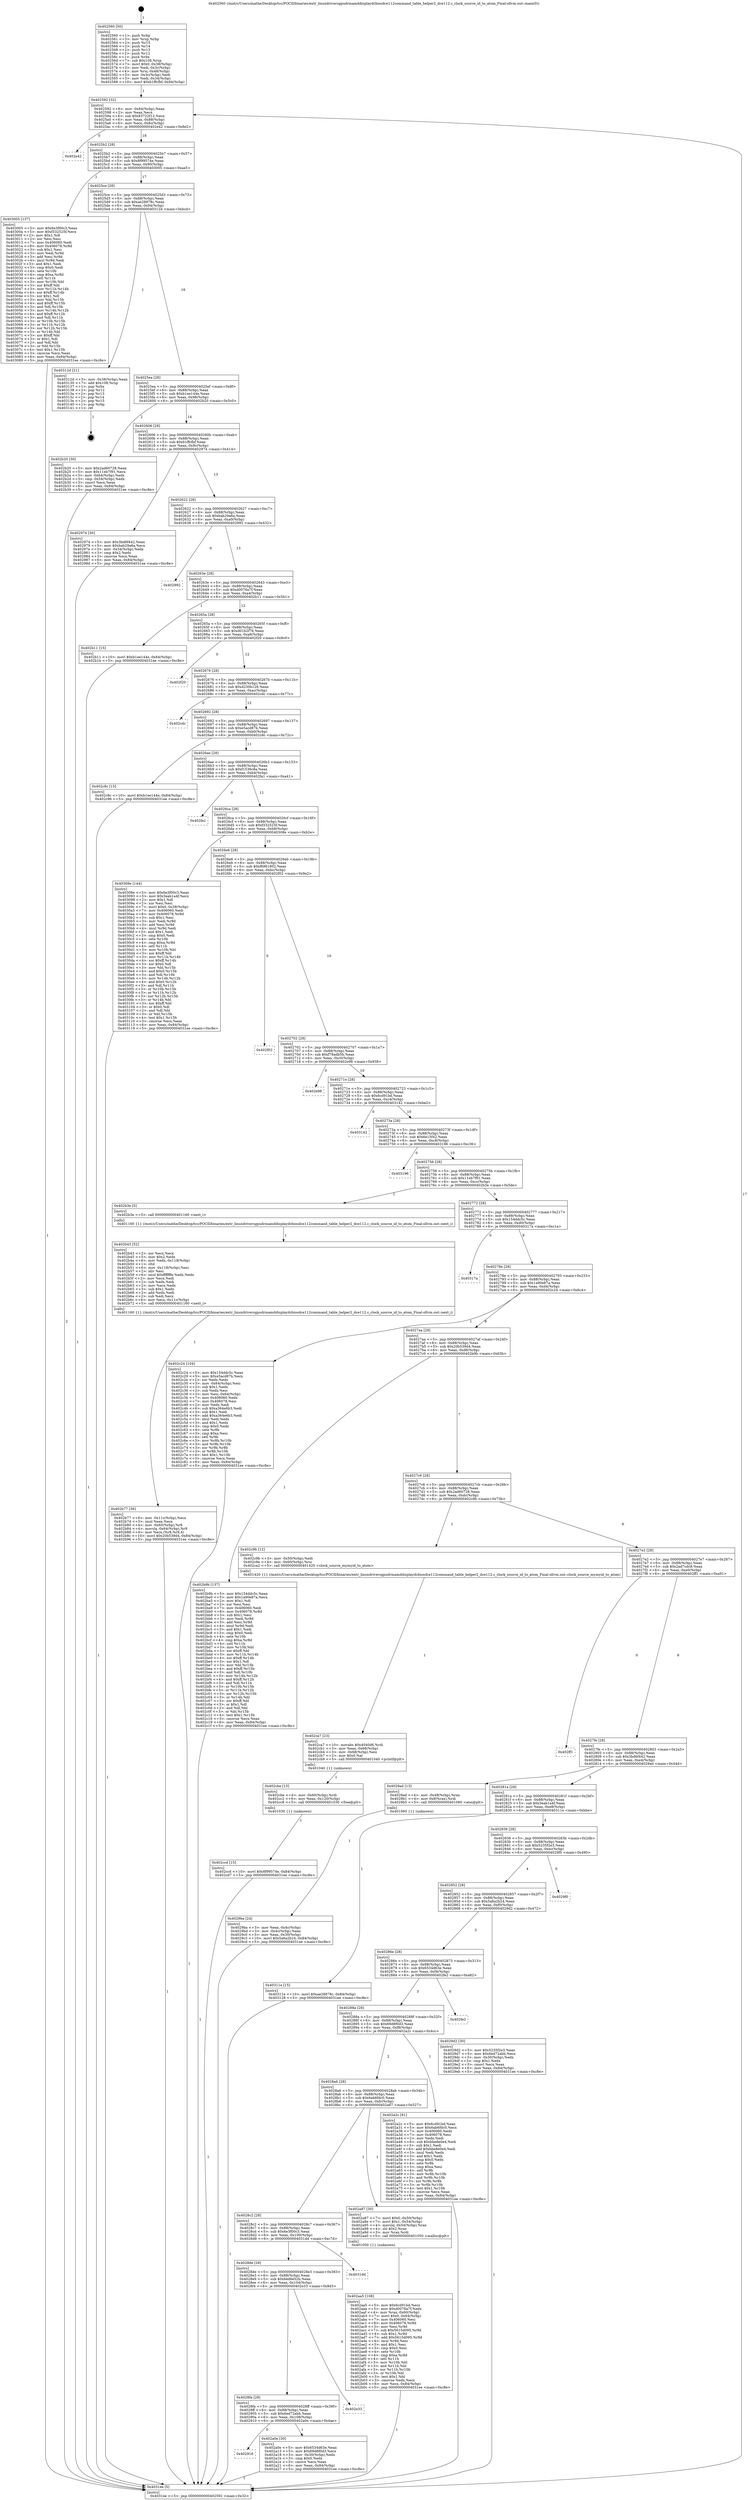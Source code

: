 digraph "0x402560" {
  label = "0x402560 (/mnt/c/Users/mathe/Desktop/tcc/POCII/binaries/extr_linuxdriversgpudrmamddisplaydcbiosdce112command_table_helper2_dce112.c_clock_source_id_to_atom_Final-ollvm.out::main(0))"
  labelloc = "t"
  node[shape=record]

  Entry [label="",width=0.3,height=0.3,shape=circle,fillcolor=black,style=filled]
  "0x402592" [label="{
     0x402592 [32]\l
     | [instrs]\l
     &nbsp;&nbsp;0x402592 \<+6\>: mov -0x84(%rbp),%eax\l
     &nbsp;&nbsp;0x402598 \<+2\>: mov %eax,%ecx\l
     &nbsp;&nbsp;0x40259a \<+6\>: sub $0x83722f12,%ecx\l
     &nbsp;&nbsp;0x4025a0 \<+6\>: mov %eax,-0x88(%rbp)\l
     &nbsp;&nbsp;0x4025a6 \<+6\>: mov %ecx,-0x8c(%rbp)\l
     &nbsp;&nbsp;0x4025ac \<+6\>: je 0000000000402e42 \<main+0x8e2\>\l
  }"]
  "0x402e42" [label="{
     0x402e42\l
  }", style=dashed]
  "0x4025b2" [label="{
     0x4025b2 [28]\l
     | [instrs]\l
     &nbsp;&nbsp;0x4025b2 \<+5\>: jmp 00000000004025b7 \<main+0x57\>\l
     &nbsp;&nbsp;0x4025b7 \<+6\>: mov -0x88(%rbp),%eax\l
     &nbsp;&nbsp;0x4025bd \<+5\>: sub $0x8f99574e,%eax\l
     &nbsp;&nbsp;0x4025c2 \<+6\>: mov %eax,-0x90(%rbp)\l
     &nbsp;&nbsp;0x4025c8 \<+6\>: je 0000000000403005 \<main+0xaa5\>\l
  }"]
  Exit [label="",width=0.3,height=0.3,shape=circle,fillcolor=black,style=filled,peripheries=2]
  "0x403005" [label="{
     0x403005 [137]\l
     | [instrs]\l
     &nbsp;&nbsp;0x403005 \<+5\>: mov $0x6e3f00c3,%eax\l
     &nbsp;&nbsp;0x40300a \<+5\>: mov $0xf332525f,%ecx\l
     &nbsp;&nbsp;0x40300f \<+2\>: mov $0x1,%dl\l
     &nbsp;&nbsp;0x403011 \<+2\>: xor %esi,%esi\l
     &nbsp;&nbsp;0x403013 \<+7\>: mov 0x406060,%edi\l
     &nbsp;&nbsp;0x40301a \<+8\>: mov 0x406078,%r8d\l
     &nbsp;&nbsp;0x403022 \<+3\>: sub $0x1,%esi\l
     &nbsp;&nbsp;0x403025 \<+3\>: mov %edi,%r9d\l
     &nbsp;&nbsp;0x403028 \<+3\>: add %esi,%r9d\l
     &nbsp;&nbsp;0x40302b \<+4\>: imul %r9d,%edi\l
     &nbsp;&nbsp;0x40302f \<+3\>: and $0x1,%edi\l
     &nbsp;&nbsp;0x403032 \<+3\>: cmp $0x0,%edi\l
     &nbsp;&nbsp;0x403035 \<+4\>: sete %r10b\l
     &nbsp;&nbsp;0x403039 \<+4\>: cmp $0xa,%r8d\l
     &nbsp;&nbsp;0x40303d \<+4\>: setl %r11b\l
     &nbsp;&nbsp;0x403041 \<+3\>: mov %r10b,%bl\l
     &nbsp;&nbsp;0x403044 \<+3\>: xor $0xff,%bl\l
     &nbsp;&nbsp;0x403047 \<+3\>: mov %r11b,%r14b\l
     &nbsp;&nbsp;0x40304a \<+4\>: xor $0xff,%r14b\l
     &nbsp;&nbsp;0x40304e \<+3\>: xor $0x1,%dl\l
     &nbsp;&nbsp;0x403051 \<+3\>: mov %bl,%r15b\l
     &nbsp;&nbsp;0x403054 \<+4\>: and $0xff,%r15b\l
     &nbsp;&nbsp;0x403058 \<+3\>: and %dl,%r10b\l
     &nbsp;&nbsp;0x40305b \<+3\>: mov %r14b,%r12b\l
     &nbsp;&nbsp;0x40305e \<+4\>: and $0xff,%r12b\l
     &nbsp;&nbsp;0x403062 \<+3\>: and %dl,%r11b\l
     &nbsp;&nbsp;0x403065 \<+3\>: or %r10b,%r15b\l
     &nbsp;&nbsp;0x403068 \<+3\>: or %r11b,%r12b\l
     &nbsp;&nbsp;0x40306b \<+3\>: xor %r12b,%r15b\l
     &nbsp;&nbsp;0x40306e \<+3\>: or %r14b,%bl\l
     &nbsp;&nbsp;0x403071 \<+3\>: xor $0xff,%bl\l
     &nbsp;&nbsp;0x403074 \<+3\>: or $0x1,%dl\l
     &nbsp;&nbsp;0x403077 \<+2\>: and %dl,%bl\l
     &nbsp;&nbsp;0x403079 \<+3\>: or %bl,%r15b\l
     &nbsp;&nbsp;0x40307c \<+4\>: test $0x1,%r15b\l
     &nbsp;&nbsp;0x403080 \<+3\>: cmovne %ecx,%eax\l
     &nbsp;&nbsp;0x403083 \<+6\>: mov %eax,-0x84(%rbp)\l
     &nbsp;&nbsp;0x403089 \<+5\>: jmp 00000000004031ee \<main+0xc8e\>\l
  }"]
  "0x4025ce" [label="{
     0x4025ce [28]\l
     | [instrs]\l
     &nbsp;&nbsp;0x4025ce \<+5\>: jmp 00000000004025d3 \<main+0x73\>\l
     &nbsp;&nbsp;0x4025d3 \<+6\>: mov -0x88(%rbp),%eax\l
     &nbsp;&nbsp;0x4025d9 \<+5\>: sub $0xae28878c,%eax\l
     &nbsp;&nbsp;0x4025de \<+6\>: mov %eax,-0x94(%rbp)\l
     &nbsp;&nbsp;0x4025e4 \<+6\>: je 000000000040312d \<main+0xbcd\>\l
  }"]
  "0x402ccd" [label="{
     0x402ccd [15]\l
     | [instrs]\l
     &nbsp;&nbsp;0x402ccd \<+10\>: movl $0x8f99574e,-0x84(%rbp)\l
     &nbsp;&nbsp;0x402cd7 \<+5\>: jmp 00000000004031ee \<main+0xc8e\>\l
  }"]
  "0x40312d" [label="{
     0x40312d [21]\l
     | [instrs]\l
     &nbsp;&nbsp;0x40312d \<+3\>: mov -0x38(%rbp),%eax\l
     &nbsp;&nbsp;0x403130 \<+7\>: add $0x108,%rsp\l
     &nbsp;&nbsp;0x403137 \<+1\>: pop %rbx\l
     &nbsp;&nbsp;0x403138 \<+2\>: pop %r12\l
     &nbsp;&nbsp;0x40313a \<+2\>: pop %r13\l
     &nbsp;&nbsp;0x40313c \<+2\>: pop %r14\l
     &nbsp;&nbsp;0x40313e \<+2\>: pop %r15\l
     &nbsp;&nbsp;0x403140 \<+1\>: pop %rbp\l
     &nbsp;&nbsp;0x403141 \<+1\>: ret\l
  }"]
  "0x4025ea" [label="{
     0x4025ea [28]\l
     | [instrs]\l
     &nbsp;&nbsp;0x4025ea \<+5\>: jmp 00000000004025ef \<main+0x8f\>\l
     &nbsp;&nbsp;0x4025ef \<+6\>: mov -0x88(%rbp),%eax\l
     &nbsp;&nbsp;0x4025f5 \<+5\>: sub $0xb1ee144e,%eax\l
     &nbsp;&nbsp;0x4025fa \<+6\>: mov %eax,-0x98(%rbp)\l
     &nbsp;&nbsp;0x402600 \<+6\>: je 0000000000402b20 \<main+0x5c0\>\l
  }"]
  "0x402cbe" [label="{
     0x402cbe [15]\l
     | [instrs]\l
     &nbsp;&nbsp;0x402cbe \<+4\>: mov -0x60(%rbp),%rdi\l
     &nbsp;&nbsp;0x402cc2 \<+6\>: mov %eax,-0x120(%rbp)\l
     &nbsp;&nbsp;0x402cc8 \<+5\>: call 0000000000401030 \<free@plt\>\l
     | [calls]\l
     &nbsp;&nbsp;0x401030 \{1\} (unknown)\l
  }"]
  "0x402b20" [label="{
     0x402b20 [30]\l
     | [instrs]\l
     &nbsp;&nbsp;0x402b20 \<+5\>: mov $0x2ad60728,%eax\l
     &nbsp;&nbsp;0x402b25 \<+5\>: mov $0x11eb7f91,%ecx\l
     &nbsp;&nbsp;0x402b2a \<+3\>: mov -0x64(%rbp),%edx\l
     &nbsp;&nbsp;0x402b2d \<+3\>: cmp -0x54(%rbp),%edx\l
     &nbsp;&nbsp;0x402b30 \<+3\>: cmovl %ecx,%eax\l
     &nbsp;&nbsp;0x402b33 \<+6\>: mov %eax,-0x84(%rbp)\l
     &nbsp;&nbsp;0x402b39 \<+5\>: jmp 00000000004031ee \<main+0xc8e\>\l
  }"]
  "0x402606" [label="{
     0x402606 [28]\l
     | [instrs]\l
     &nbsp;&nbsp;0x402606 \<+5\>: jmp 000000000040260b \<main+0xab\>\l
     &nbsp;&nbsp;0x40260b \<+6\>: mov -0x88(%rbp),%eax\l
     &nbsp;&nbsp;0x402611 \<+5\>: sub $0xb1ffcfbf,%eax\l
     &nbsp;&nbsp;0x402616 \<+6\>: mov %eax,-0x9c(%rbp)\l
     &nbsp;&nbsp;0x40261c \<+6\>: je 0000000000402974 \<main+0x414\>\l
  }"]
  "0x402ca7" [label="{
     0x402ca7 [23]\l
     | [instrs]\l
     &nbsp;&nbsp;0x402ca7 \<+10\>: movabs $0x4040d6,%rdi\l
     &nbsp;&nbsp;0x402cb1 \<+3\>: mov %eax,-0x68(%rbp)\l
     &nbsp;&nbsp;0x402cb4 \<+3\>: mov -0x68(%rbp),%esi\l
     &nbsp;&nbsp;0x402cb7 \<+2\>: mov $0x0,%al\l
     &nbsp;&nbsp;0x402cb9 \<+5\>: call 0000000000401040 \<printf@plt\>\l
     | [calls]\l
     &nbsp;&nbsp;0x401040 \{1\} (unknown)\l
  }"]
  "0x402974" [label="{
     0x402974 [30]\l
     | [instrs]\l
     &nbsp;&nbsp;0x402974 \<+5\>: mov $0x3bd6f442,%eax\l
     &nbsp;&nbsp;0x402979 \<+5\>: mov $0xbab29a6a,%ecx\l
     &nbsp;&nbsp;0x40297e \<+3\>: mov -0x34(%rbp),%edx\l
     &nbsp;&nbsp;0x402981 \<+3\>: cmp $0x2,%edx\l
     &nbsp;&nbsp;0x402984 \<+3\>: cmovne %ecx,%eax\l
     &nbsp;&nbsp;0x402987 \<+6\>: mov %eax,-0x84(%rbp)\l
     &nbsp;&nbsp;0x40298d \<+5\>: jmp 00000000004031ee \<main+0xc8e\>\l
  }"]
  "0x402622" [label="{
     0x402622 [28]\l
     | [instrs]\l
     &nbsp;&nbsp;0x402622 \<+5\>: jmp 0000000000402627 \<main+0xc7\>\l
     &nbsp;&nbsp;0x402627 \<+6\>: mov -0x88(%rbp),%eax\l
     &nbsp;&nbsp;0x40262d \<+5\>: sub $0xbab29a6a,%eax\l
     &nbsp;&nbsp;0x402632 \<+6\>: mov %eax,-0xa0(%rbp)\l
     &nbsp;&nbsp;0x402638 \<+6\>: je 0000000000402992 \<main+0x432\>\l
  }"]
  "0x4031ee" [label="{
     0x4031ee [5]\l
     | [instrs]\l
     &nbsp;&nbsp;0x4031ee \<+5\>: jmp 0000000000402592 \<main+0x32\>\l
  }"]
  "0x402560" [label="{
     0x402560 [50]\l
     | [instrs]\l
     &nbsp;&nbsp;0x402560 \<+1\>: push %rbp\l
     &nbsp;&nbsp;0x402561 \<+3\>: mov %rsp,%rbp\l
     &nbsp;&nbsp;0x402564 \<+2\>: push %r15\l
     &nbsp;&nbsp;0x402566 \<+2\>: push %r14\l
     &nbsp;&nbsp;0x402568 \<+2\>: push %r13\l
     &nbsp;&nbsp;0x40256a \<+2\>: push %r12\l
     &nbsp;&nbsp;0x40256c \<+1\>: push %rbx\l
     &nbsp;&nbsp;0x40256d \<+7\>: sub $0x108,%rsp\l
     &nbsp;&nbsp;0x402574 \<+7\>: movl $0x0,-0x38(%rbp)\l
     &nbsp;&nbsp;0x40257b \<+3\>: mov %edi,-0x3c(%rbp)\l
     &nbsp;&nbsp;0x40257e \<+4\>: mov %rsi,-0x48(%rbp)\l
     &nbsp;&nbsp;0x402582 \<+3\>: mov -0x3c(%rbp),%edi\l
     &nbsp;&nbsp;0x402585 \<+3\>: mov %edi,-0x34(%rbp)\l
     &nbsp;&nbsp;0x402588 \<+10\>: movl $0xb1ffcfbf,-0x84(%rbp)\l
  }"]
  "0x402b77" [label="{
     0x402b77 [36]\l
     | [instrs]\l
     &nbsp;&nbsp;0x402b77 \<+6\>: mov -0x11c(%rbp),%ecx\l
     &nbsp;&nbsp;0x402b7d \<+3\>: imul %eax,%ecx\l
     &nbsp;&nbsp;0x402b80 \<+4\>: mov -0x60(%rbp),%r8\l
     &nbsp;&nbsp;0x402b84 \<+4\>: movslq -0x64(%rbp),%r9\l
     &nbsp;&nbsp;0x402b88 \<+4\>: mov %ecx,(%r8,%r9,4)\l
     &nbsp;&nbsp;0x402b8c \<+10\>: movl $0x20b539d4,-0x84(%rbp)\l
     &nbsp;&nbsp;0x402b96 \<+5\>: jmp 00000000004031ee \<main+0xc8e\>\l
  }"]
  "0x402992" [label="{
     0x402992\l
  }", style=dashed]
  "0x40263e" [label="{
     0x40263e [28]\l
     | [instrs]\l
     &nbsp;&nbsp;0x40263e \<+5\>: jmp 0000000000402643 \<main+0xe3\>\l
     &nbsp;&nbsp;0x402643 \<+6\>: mov -0x88(%rbp),%eax\l
     &nbsp;&nbsp;0x402649 \<+5\>: sub $0xd0076a7f,%eax\l
     &nbsp;&nbsp;0x40264e \<+6\>: mov %eax,-0xa4(%rbp)\l
     &nbsp;&nbsp;0x402654 \<+6\>: je 0000000000402b11 \<main+0x5b1\>\l
  }"]
  "0x402b43" [label="{
     0x402b43 [52]\l
     | [instrs]\l
     &nbsp;&nbsp;0x402b43 \<+2\>: xor %ecx,%ecx\l
     &nbsp;&nbsp;0x402b45 \<+5\>: mov $0x2,%edx\l
     &nbsp;&nbsp;0x402b4a \<+6\>: mov %edx,-0x118(%rbp)\l
     &nbsp;&nbsp;0x402b50 \<+1\>: cltd\l
     &nbsp;&nbsp;0x402b51 \<+6\>: mov -0x118(%rbp),%esi\l
     &nbsp;&nbsp;0x402b57 \<+2\>: idiv %esi\l
     &nbsp;&nbsp;0x402b59 \<+6\>: imul $0xfffffffe,%edx,%edx\l
     &nbsp;&nbsp;0x402b5f \<+2\>: mov %ecx,%edi\l
     &nbsp;&nbsp;0x402b61 \<+2\>: sub %edx,%edi\l
     &nbsp;&nbsp;0x402b63 \<+2\>: mov %ecx,%edx\l
     &nbsp;&nbsp;0x402b65 \<+3\>: sub $0x1,%edx\l
     &nbsp;&nbsp;0x402b68 \<+2\>: add %edx,%edi\l
     &nbsp;&nbsp;0x402b6a \<+2\>: sub %edi,%ecx\l
     &nbsp;&nbsp;0x402b6c \<+6\>: mov %ecx,-0x11c(%rbp)\l
     &nbsp;&nbsp;0x402b72 \<+5\>: call 0000000000401160 \<next_i\>\l
     | [calls]\l
     &nbsp;&nbsp;0x401160 \{1\} (/mnt/c/Users/mathe/Desktop/tcc/POCII/binaries/extr_linuxdriversgpudrmamddisplaydcbiosdce112command_table_helper2_dce112.c_clock_source_id_to_atom_Final-ollvm.out::next_i)\l
  }"]
  "0x402b11" [label="{
     0x402b11 [15]\l
     | [instrs]\l
     &nbsp;&nbsp;0x402b11 \<+10\>: movl $0xb1ee144e,-0x84(%rbp)\l
     &nbsp;&nbsp;0x402b1b \<+5\>: jmp 00000000004031ee \<main+0xc8e\>\l
  }"]
  "0x40265a" [label="{
     0x40265a [28]\l
     | [instrs]\l
     &nbsp;&nbsp;0x40265a \<+5\>: jmp 000000000040265f \<main+0xff\>\l
     &nbsp;&nbsp;0x40265f \<+6\>: mov -0x88(%rbp),%eax\l
     &nbsp;&nbsp;0x402665 \<+5\>: sub $0xd01b2f76,%eax\l
     &nbsp;&nbsp;0x40266a \<+6\>: mov %eax,-0xa8(%rbp)\l
     &nbsp;&nbsp;0x402670 \<+6\>: je 0000000000402f20 \<main+0x9c0\>\l
  }"]
  "0x402aa5" [label="{
     0x402aa5 [108]\l
     | [instrs]\l
     &nbsp;&nbsp;0x402aa5 \<+5\>: mov $0x6cd91bd,%ecx\l
     &nbsp;&nbsp;0x402aaa \<+5\>: mov $0xd0076a7f,%edx\l
     &nbsp;&nbsp;0x402aaf \<+4\>: mov %rax,-0x60(%rbp)\l
     &nbsp;&nbsp;0x402ab3 \<+7\>: movl $0x0,-0x64(%rbp)\l
     &nbsp;&nbsp;0x402aba \<+7\>: mov 0x406060,%esi\l
     &nbsp;&nbsp;0x402ac1 \<+8\>: mov 0x406078,%r8d\l
     &nbsp;&nbsp;0x402ac9 \<+3\>: mov %esi,%r9d\l
     &nbsp;&nbsp;0x402acc \<+7\>: sub $0x5615d095,%r9d\l
     &nbsp;&nbsp;0x402ad3 \<+4\>: sub $0x1,%r9d\l
     &nbsp;&nbsp;0x402ad7 \<+7\>: add $0x5615d095,%r9d\l
     &nbsp;&nbsp;0x402ade \<+4\>: imul %r9d,%esi\l
     &nbsp;&nbsp;0x402ae2 \<+3\>: and $0x1,%esi\l
     &nbsp;&nbsp;0x402ae5 \<+3\>: cmp $0x0,%esi\l
     &nbsp;&nbsp;0x402ae8 \<+4\>: sete %r10b\l
     &nbsp;&nbsp;0x402aec \<+4\>: cmp $0xa,%r8d\l
     &nbsp;&nbsp;0x402af0 \<+4\>: setl %r11b\l
     &nbsp;&nbsp;0x402af4 \<+3\>: mov %r10b,%bl\l
     &nbsp;&nbsp;0x402af7 \<+3\>: and %r11b,%bl\l
     &nbsp;&nbsp;0x402afa \<+3\>: xor %r11b,%r10b\l
     &nbsp;&nbsp;0x402afd \<+3\>: or %r10b,%bl\l
     &nbsp;&nbsp;0x402b00 \<+3\>: test $0x1,%bl\l
     &nbsp;&nbsp;0x402b03 \<+3\>: cmovne %edx,%ecx\l
     &nbsp;&nbsp;0x402b06 \<+6\>: mov %ecx,-0x84(%rbp)\l
     &nbsp;&nbsp;0x402b0c \<+5\>: jmp 00000000004031ee \<main+0xc8e\>\l
  }"]
  "0x402f20" [label="{
     0x402f20\l
  }", style=dashed]
  "0x402676" [label="{
     0x402676 [28]\l
     | [instrs]\l
     &nbsp;&nbsp;0x402676 \<+5\>: jmp 000000000040267b \<main+0x11b\>\l
     &nbsp;&nbsp;0x40267b \<+6\>: mov -0x88(%rbp),%eax\l
     &nbsp;&nbsp;0x402681 \<+5\>: sub $0xd230b126,%eax\l
     &nbsp;&nbsp;0x402686 \<+6\>: mov %eax,-0xac(%rbp)\l
     &nbsp;&nbsp;0x40268c \<+6\>: je 0000000000402cdc \<main+0x77c\>\l
  }"]
  "0x402916" [label="{
     0x402916\l
  }", style=dashed]
  "0x402cdc" [label="{
     0x402cdc\l
  }", style=dashed]
  "0x402692" [label="{
     0x402692 [28]\l
     | [instrs]\l
     &nbsp;&nbsp;0x402692 \<+5\>: jmp 0000000000402697 \<main+0x137\>\l
     &nbsp;&nbsp;0x402697 \<+6\>: mov -0x88(%rbp),%eax\l
     &nbsp;&nbsp;0x40269d \<+5\>: sub $0xe5acd87b,%eax\l
     &nbsp;&nbsp;0x4026a2 \<+6\>: mov %eax,-0xb0(%rbp)\l
     &nbsp;&nbsp;0x4026a8 \<+6\>: je 0000000000402c8c \<main+0x72c\>\l
  }"]
  "0x402a0e" [label="{
     0x402a0e [30]\l
     | [instrs]\l
     &nbsp;&nbsp;0x402a0e \<+5\>: mov $0x6534d63e,%eax\l
     &nbsp;&nbsp;0x402a13 \<+5\>: mov $0x69d8f0d3,%ecx\l
     &nbsp;&nbsp;0x402a18 \<+3\>: mov -0x30(%rbp),%edx\l
     &nbsp;&nbsp;0x402a1b \<+3\>: cmp $0x0,%edx\l
     &nbsp;&nbsp;0x402a1e \<+3\>: cmove %ecx,%eax\l
     &nbsp;&nbsp;0x402a21 \<+6\>: mov %eax,-0x84(%rbp)\l
     &nbsp;&nbsp;0x402a27 \<+5\>: jmp 00000000004031ee \<main+0xc8e\>\l
  }"]
  "0x402c8c" [label="{
     0x402c8c [15]\l
     | [instrs]\l
     &nbsp;&nbsp;0x402c8c \<+10\>: movl $0xb1ee144e,-0x84(%rbp)\l
     &nbsp;&nbsp;0x402c96 \<+5\>: jmp 00000000004031ee \<main+0xc8e\>\l
  }"]
  "0x4026ae" [label="{
     0x4026ae [28]\l
     | [instrs]\l
     &nbsp;&nbsp;0x4026ae \<+5\>: jmp 00000000004026b3 \<main+0x153\>\l
     &nbsp;&nbsp;0x4026b3 \<+6\>: mov -0x88(%rbp),%eax\l
     &nbsp;&nbsp;0x4026b9 \<+5\>: sub $0xf1536c8a,%eax\l
     &nbsp;&nbsp;0x4026be \<+6\>: mov %eax,-0xb4(%rbp)\l
     &nbsp;&nbsp;0x4026c4 \<+6\>: je 0000000000402fa1 \<main+0xa41\>\l
  }"]
  "0x4028fa" [label="{
     0x4028fa [28]\l
     | [instrs]\l
     &nbsp;&nbsp;0x4028fa \<+5\>: jmp 00000000004028ff \<main+0x39f\>\l
     &nbsp;&nbsp;0x4028ff \<+6\>: mov -0x88(%rbp),%eax\l
     &nbsp;&nbsp;0x402905 \<+5\>: sub $0x6ed72abb,%eax\l
     &nbsp;&nbsp;0x40290a \<+6\>: mov %eax,-0x108(%rbp)\l
     &nbsp;&nbsp;0x402910 \<+6\>: je 0000000000402a0e \<main+0x4ae\>\l
  }"]
  "0x402fa1" [label="{
     0x402fa1\l
  }", style=dashed]
  "0x4026ca" [label="{
     0x4026ca [28]\l
     | [instrs]\l
     &nbsp;&nbsp;0x4026ca \<+5\>: jmp 00000000004026cf \<main+0x16f\>\l
     &nbsp;&nbsp;0x4026cf \<+6\>: mov -0x88(%rbp),%eax\l
     &nbsp;&nbsp;0x4026d5 \<+5\>: sub $0xf332525f,%eax\l
     &nbsp;&nbsp;0x4026da \<+6\>: mov %eax,-0xb8(%rbp)\l
     &nbsp;&nbsp;0x4026e0 \<+6\>: je 000000000040308e \<main+0xb2e\>\l
  }"]
  "0x402e33" [label="{
     0x402e33\l
  }", style=dashed]
  "0x40308e" [label="{
     0x40308e [144]\l
     | [instrs]\l
     &nbsp;&nbsp;0x40308e \<+5\>: mov $0x6e3f00c3,%eax\l
     &nbsp;&nbsp;0x403093 \<+5\>: mov $0x3eab1a4f,%ecx\l
     &nbsp;&nbsp;0x403098 \<+2\>: mov $0x1,%dl\l
     &nbsp;&nbsp;0x40309a \<+2\>: xor %esi,%esi\l
     &nbsp;&nbsp;0x40309c \<+7\>: movl $0x0,-0x38(%rbp)\l
     &nbsp;&nbsp;0x4030a3 \<+7\>: mov 0x406060,%edi\l
     &nbsp;&nbsp;0x4030aa \<+8\>: mov 0x406078,%r8d\l
     &nbsp;&nbsp;0x4030b2 \<+3\>: sub $0x1,%esi\l
     &nbsp;&nbsp;0x4030b5 \<+3\>: mov %edi,%r9d\l
     &nbsp;&nbsp;0x4030b8 \<+3\>: add %esi,%r9d\l
     &nbsp;&nbsp;0x4030bb \<+4\>: imul %r9d,%edi\l
     &nbsp;&nbsp;0x4030bf \<+3\>: and $0x1,%edi\l
     &nbsp;&nbsp;0x4030c2 \<+3\>: cmp $0x0,%edi\l
     &nbsp;&nbsp;0x4030c5 \<+4\>: sete %r10b\l
     &nbsp;&nbsp;0x4030c9 \<+4\>: cmp $0xa,%r8d\l
     &nbsp;&nbsp;0x4030cd \<+4\>: setl %r11b\l
     &nbsp;&nbsp;0x4030d1 \<+3\>: mov %r10b,%bl\l
     &nbsp;&nbsp;0x4030d4 \<+3\>: xor $0xff,%bl\l
     &nbsp;&nbsp;0x4030d7 \<+3\>: mov %r11b,%r14b\l
     &nbsp;&nbsp;0x4030da \<+4\>: xor $0xff,%r14b\l
     &nbsp;&nbsp;0x4030de \<+3\>: xor $0x0,%dl\l
     &nbsp;&nbsp;0x4030e1 \<+3\>: mov %bl,%r15b\l
     &nbsp;&nbsp;0x4030e4 \<+4\>: and $0x0,%r15b\l
     &nbsp;&nbsp;0x4030e8 \<+3\>: and %dl,%r10b\l
     &nbsp;&nbsp;0x4030eb \<+3\>: mov %r14b,%r12b\l
     &nbsp;&nbsp;0x4030ee \<+4\>: and $0x0,%r12b\l
     &nbsp;&nbsp;0x4030f2 \<+3\>: and %dl,%r11b\l
     &nbsp;&nbsp;0x4030f5 \<+3\>: or %r10b,%r15b\l
     &nbsp;&nbsp;0x4030f8 \<+3\>: or %r11b,%r12b\l
     &nbsp;&nbsp;0x4030fb \<+3\>: xor %r12b,%r15b\l
     &nbsp;&nbsp;0x4030fe \<+3\>: or %r14b,%bl\l
     &nbsp;&nbsp;0x403101 \<+3\>: xor $0xff,%bl\l
     &nbsp;&nbsp;0x403104 \<+3\>: or $0x0,%dl\l
     &nbsp;&nbsp;0x403107 \<+2\>: and %dl,%bl\l
     &nbsp;&nbsp;0x403109 \<+3\>: or %bl,%r15b\l
     &nbsp;&nbsp;0x40310c \<+4\>: test $0x1,%r15b\l
     &nbsp;&nbsp;0x403110 \<+3\>: cmovne %ecx,%eax\l
     &nbsp;&nbsp;0x403113 \<+6\>: mov %eax,-0x84(%rbp)\l
     &nbsp;&nbsp;0x403119 \<+5\>: jmp 00000000004031ee \<main+0xc8e\>\l
  }"]
  "0x4026e6" [label="{
     0x4026e6 [28]\l
     | [instrs]\l
     &nbsp;&nbsp;0x4026e6 \<+5\>: jmp 00000000004026eb \<main+0x18b\>\l
     &nbsp;&nbsp;0x4026eb \<+6\>: mov -0x88(%rbp),%eax\l
     &nbsp;&nbsp;0x4026f1 \<+5\>: sub $0xf6961802,%eax\l
     &nbsp;&nbsp;0x4026f6 \<+6\>: mov %eax,-0xbc(%rbp)\l
     &nbsp;&nbsp;0x4026fc \<+6\>: je 0000000000402f02 \<main+0x9a2\>\l
  }"]
  "0x4028de" [label="{
     0x4028de [28]\l
     | [instrs]\l
     &nbsp;&nbsp;0x4028de \<+5\>: jmp 00000000004028e3 \<main+0x383\>\l
     &nbsp;&nbsp;0x4028e3 \<+6\>: mov -0x88(%rbp),%eax\l
     &nbsp;&nbsp;0x4028e9 \<+5\>: sub $0x6ed6e52b,%eax\l
     &nbsp;&nbsp;0x4028ee \<+6\>: mov %eax,-0x104(%rbp)\l
     &nbsp;&nbsp;0x4028f4 \<+6\>: je 0000000000402e33 \<main+0x8d3\>\l
  }"]
  "0x402f02" [label="{
     0x402f02\l
  }", style=dashed]
  "0x402702" [label="{
     0x402702 [28]\l
     | [instrs]\l
     &nbsp;&nbsp;0x402702 \<+5\>: jmp 0000000000402707 \<main+0x1a7\>\l
     &nbsp;&nbsp;0x402707 \<+6\>: mov -0x88(%rbp),%eax\l
     &nbsp;&nbsp;0x40270d \<+5\>: sub $0xf78adb5b,%eax\l
     &nbsp;&nbsp;0x402712 \<+6\>: mov %eax,-0xc0(%rbp)\l
     &nbsp;&nbsp;0x402718 \<+6\>: je 0000000000402e98 \<main+0x938\>\l
  }"]
  "0x4031dd" [label="{
     0x4031dd\l
  }", style=dashed]
  "0x402e98" [label="{
     0x402e98\l
  }", style=dashed]
  "0x40271e" [label="{
     0x40271e [28]\l
     | [instrs]\l
     &nbsp;&nbsp;0x40271e \<+5\>: jmp 0000000000402723 \<main+0x1c3\>\l
     &nbsp;&nbsp;0x402723 \<+6\>: mov -0x88(%rbp),%eax\l
     &nbsp;&nbsp;0x402729 \<+5\>: sub $0x6cd91bd,%eax\l
     &nbsp;&nbsp;0x40272e \<+6\>: mov %eax,-0xc4(%rbp)\l
     &nbsp;&nbsp;0x402734 \<+6\>: je 0000000000403142 \<main+0xbe2\>\l
  }"]
  "0x4028c2" [label="{
     0x4028c2 [28]\l
     | [instrs]\l
     &nbsp;&nbsp;0x4028c2 \<+5\>: jmp 00000000004028c7 \<main+0x367\>\l
     &nbsp;&nbsp;0x4028c7 \<+6\>: mov -0x88(%rbp),%eax\l
     &nbsp;&nbsp;0x4028cd \<+5\>: sub $0x6e3f00c3,%eax\l
     &nbsp;&nbsp;0x4028d2 \<+6\>: mov %eax,-0x100(%rbp)\l
     &nbsp;&nbsp;0x4028d8 \<+6\>: je 00000000004031dd \<main+0xc7d\>\l
  }"]
  "0x403142" [label="{
     0x403142\l
  }", style=dashed]
  "0x40273a" [label="{
     0x40273a [28]\l
     | [instrs]\l
     &nbsp;&nbsp;0x40273a \<+5\>: jmp 000000000040273f \<main+0x1df\>\l
     &nbsp;&nbsp;0x40273f \<+6\>: mov -0x88(%rbp),%eax\l
     &nbsp;&nbsp;0x402745 \<+5\>: sub $0x6e15f42,%eax\l
     &nbsp;&nbsp;0x40274a \<+6\>: mov %eax,-0xc8(%rbp)\l
     &nbsp;&nbsp;0x402750 \<+6\>: je 0000000000403196 \<main+0xc36\>\l
  }"]
  "0x402a87" [label="{
     0x402a87 [30]\l
     | [instrs]\l
     &nbsp;&nbsp;0x402a87 \<+7\>: movl $0x0,-0x50(%rbp)\l
     &nbsp;&nbsp;0x402a8e \<+7\>: movl $0x1,-0x54(%rbp)\l
     &nbsp;&nbsp;0x402a95 \<+4\>: movslq -0x54(%rbp),%rax\l
     &nbsp;&nbsp;0x402a99 \<+4\>: shl $0x2,%rax\l
     &nbsp;&nbsp;0x402a9d \<+3\>: mov %rax,%rdi\l
     &nbsp;&nbsp;0x402aa0 \<+5\>: call 0000000000401050 \<malloc@plt\>\l
     | [calls]\l
     &nbsp;&nbsp;0x401050 \{1\} (unknown)\l
  }"]
  "0x403196" [label="{
     0x403196\l
  }", style=dashed]
  "0x402756" [label="{
     0x402756 [28]\l
     | [instrs]\l
     &nbsp;&nbsp;0x402756 \<+5\>: jmp 000000000040275b \<main+0x1fb\>\l
     &nbsp;&nbsp;0x40275b \<+6\>: mov -0x88(%rbp),%eax\l
     &nbsp;&nbsp;0x402761 \<+5\>: sub $0x11eb7f91,%eax\l
     &nbsp;&nbsp;0x402766 \<+6\>: mov %eax,-0xcc(%rbp)\l
     &nbsp;&nbsp;0x40276c \<+6\>: je 0000000000402b3e \<main+0x5de\>\l
  }"]
  "0x4028a6" [label="{
     0x4028a6 [28]\l
     | [instrs]\l
     &nbsp;&nbsp;0x4028a6 \<+5\>: jmp 00000000004028ab \<main+0x34b\>\l
     &nbsp;&nbsp;0x4028ab \<+6\>: mov -0x88(%rbp),%eax\l
     &nbsp;&nbsp;0x4028b1 \<+5\>: sub $0x6ab6fdc0,%eax\l
     &nbsp;&nbsp;0x4028b6 \<+6\>: mov %eax,-0xfc(%rbp)\l
     &nbsp;&nbsp;0x4028bc \<+6\>: je 0000000000402a87 \<main+0x527\>\l
  }"]
  "0x402b3e" [label="{
     0x402b3e [5]\l
     | [instrs]\l
     &nbsp;&nbsp;0x402b3e \<+5\>: call 0000000000401160 \<next_i\>\l
     | [calls]\l
     &nbsp;&nbsp;0x401160 \{1\} (/mnt/c/Users/mathe/Desktop/tcc/POCII/binaries/extr_linuxdriversgpudrmamddisplaydcbiosdce112command_table_helper2_dce112.c_clock_source_id_to_atom_Final-ollvm.out::next_i)\l
  }"]
  "0x402772" [label="{
     0x402772 [28]\l
     | [instrs]\l
     &nbsp;&nbsp;0x402772 \<+5\>: jmp 0000000000402777 \<main+0x217\>\l
     &nbsp;&nbsp;0x402777 \<+6\>: mov -0x88(%rbp),%eax\l
     &nbsp;&nbsp;0x40277d \<+5\>: sub $0x154ddc5c,%eax\l
     &nbsp;&nbsp;0x402782 \<+6\>: mov %eax,-0xd0(%rbp)\l
     &nbsp;&nbsp;0x402788 \<+6\>: je 000000000040317a \<main+0xc1a\>\l
  }"]
  "0x402a2c" [label="{
     0x402a2c [91]\l
     | [instrs]\l
     &nbsp;&nbsp;0x402a2c \<+5\>: mov $0x6cd91bd,%eax\l
     &nbsp;&nbsp;0x402a31 \<+5\>: mov $0x6ab6fdc0,%ecx\l
     &nbsp;&nbsp;0x402a36 \<+7\>: mov 0x406060,%edx\l
     &nbsp;&nbsp;0x402a3d \<+7\>: mov 0x406078,%esi\l
     &nbsp;&nbsp;0x402a44 \<+2\>: mov %edx,%edi\l
     &nbsp;&nbsp;0x402a46 \<+6\>: sub $0xbbe8e0e4,%edi\l
     &nbsp;&nbsp;0x402a4c \<+3\>: sub $0x1,%edi\l
     &nbsp;&nbsp;0x402a4f \<+6\>: add $0xbbe8e0e4,%edi\l
     &nbsp;&nbsp;0x402a55 \<+3\>: imul %edi,%edx\l
     &nbsp;&nbsp;0x402a58 \<+3\>: and $0x1,%edx\l
     &nbsp;&nbsp;0x402a5b \<+3\>: cmp $0x0,%edx\l
     &nbsp;&nbsp;0x402a5e \<+4\>: sete %r8b\l
     &nbsp;&nbsp;0x402a62 \<+3\>: cmp $0xa,%esi\l
     &nbsp;&nbsp;0x402a65 \<+4\>: setl %r9b\l
     &nbsp;&nbsp;0x402a69 \<+3\>: mov %r8b,%r10b\l
     &nbsp;&nbsp;0x402a6c \<+3\>: and %r9b,%r10b\l
     &nbsp;&nbsp;0x402a6f \<+3\>: xor %r9b,%r8b\l
     &nbsp;&nbsp;0x402a72 \<+3\>: or %r8b,%r10b\l
     &nbsp;&nbsp;0x402a75 \<+4\>: test $0x1,%r10b\l
     &nbsp;&nbsp;0x402a79 \<+3\>: cmovne %ecx,%eax\l
     &nbsp;&nbsp;0x402a7c \<+6\>: mov %eax,-0x84(%rbp)\l
     &nbsp;&nbsp;0x402a82 \<+5\>: jmp 00000000004031ee \<main+0xc8e\>\l
  }"]
  "0x40317a" [label="{
     0x40317a\l
  }", style=dashed]
  "0x40278e" [label="{
     0x40278e [28]\l
     | [instrs]\l
     &nbsp;&nbsp;0x40278e \<+5\>: jmp 0000000000402793 \<main+0x233\>\l
     &nbsp;&nbsp;0x402793 \<+6\>: mov -0x88(%rbp),%eax\l
     &nbsp;&nbsp;0x402799 \<+5\>: sub $0x1a90e87a,%eax\l
     &nbsp;&nbsp;0x40279e \<+6\>: mov %eax,-0xd4(%rbp)\l
     &nbsp;&nbsp;0x4027a4 \<+6\>: je 0000000000402c24 \<main+0x6c4\>\l
  }"]
  "0x40288a" [label="{
     0x40288a [28]\l
     | [instrs]\l
     &nbsp;&nbsp;0x40288a \<+5\>: jmp 000000000040288f \<main+0x32f\>\l
     &nbsp;&nbsp;0x40288f \<+6\>: mov -0x88(%rbp),%eax\l
     &nbsp;&nbsp;0x402895 \<+5\>: sub $0x69d8f0d3,%eax\l
     &nbsp;&nbsp;0x40289a \<+6\>: mov %eax,-0xf8(%rbp)\l
     &nbsp;&nbsp;0x4028a0 \<+6\>: je 0000000000402a2c \<main+0x4cc\>\l
  }"]
  "0x402c24" [label="{
     0x402c24 [104]\l
     | [instrs]\l
     &nbsp;&nbsp;0x402c24 \<+5\>: mov $0x154ddc5c,%eax\l
     &nbsp;&nbsp;0x402c29 \<+5\>: mov $0xe5acd87b,%ecx\l
     &nbsp;&nbsp;0x402c2e \<+2\>: xor %edx,%edx\l
     &nbsp;&nbsp;0x402c30 \<+3\>: mov -0x64(%rbp),%esi\l
     &nbsp;&nbsp;0x402c33 \<+3\>: sub $0x1,%edx\l
     &nbsp;&nbsp;0x402c36 \<+2\>: sub %edx,%esi\l
     &nbsp;&nbsp;0x402c38 \<+3\>: mov %esi,-0x64(%rbp)\l
     &nbsp;&nbsp;0x402c3b \<+7\>: mov 0x406060,%edx\l
     &nbsp;&nbsp;0x402c42 \<+7\>: mov 0x406078,%esi\l
     &nbsp;&nbsp;0x402c49 \<+2\>: mov %edx,%edi\l
     &nbsp;&nbsp;0x402c4b \<+6\>: sub $0xa364e6b3,%edi\l
     &nbsp;&nbsp;0x402c51 \<+3\>: sub $0x1,%edi\l
     &nbsp;&nbsp;0x402c54 \<+6\>: add $0xa364e6b3,%edi\l
     &nbsp;&nbsp;0x402c5a \<+3\>: imul %edi,%edx\l
     &nbsp;&nbsp;0x402c5d \<+3\>: and $0x1,%edx\l
     &nbsp;&nbsp;0x402c60 \<+3\>: cmp $0x0,%edx\l
     &nbsp;&nbsp;0x402c63 \<+4\>: sete %r8b\l
     &nbsp;&nbsp;0x402c67 \<+3\>: cmp $0xa,%esi\l
     &nbsp;&nbsp;0x402c6a \<+4\>: setl %r9b\l
     &nbsp;&nbsp;0x402c6e \<+3\>: mov %r8b,%r10b\l
     &nbsp;&nbsp;0x402c71 \<+3\>: and %r9b,%r10b\l
     &nbsp;&nbsp;0x402c74 \<+3\>: xor %r9b,%r8b\l
     &nbsp;&nbsp;0x402c77 \<+3\>: or %r8b,%r10b\l
     &nbsp;&nbsp;0x402c7a \<+4\>: test $0x1,%r10b\l
     &nbsp;&nbsp;0x402c7e \<+3\>: cmovne %ecx,%eax\l
     &nbsp;&nbsp;0x402c81 \<+6\>: mov %eax,-0x84(%rbp)\l
     &nbsp;&nbsp;0x402c87 \<+5\>: jmp 00000000004031ee \<main+0xc8e\>\l
  }"]
  "0x4027aa" [label="{
     0x4027aa [28]\l
     | [instrs]\l
     &nbsp;&nbsp;0x4027aa \<+5\>: jmp 00000000004027af \<main+0x24f\>\l
     &nbsp;&nbsp;0x4027af \<+6\>: mov -0x88(%rbp),%eax\l
     &nbsp;&nbsp;0x4027b5 \<+5\>: sub $0x20b539d4,%eax\l
     &nbsp;&nbsp;0x4027ba \<+6\>: mov %eax,-0xd8(%rbp)\l
     &nbsp;&nbsp;0x4027c0 \<+6\>: je 0000000000402b9b \<main+0x63b\>\l
  }"]
  "0x402fe2" [label="{
     0x402fe2\l
  }", style=dashed]
  "0x402b9b" [label="{
     0x402b9b [137]\l
     | [instrs]\l
     &nbsp;&nbsp;0x402b9b \<+5\>: mov $0x154ddc5c,%eax\l
     &nbsp;&nbsp;0x402ba0 \<+5\>: mov $0x1a90e87a,%ecx\l
     &nbsp;&nbsp;0x402ba5 \<+2\>: mov $0x1,%dl\l
     &nbsp;&nbsp;0x402ba7 \<+2\>: xor %esi,%esi\l
     &nbsp;&nbsp;0x402ba9 \<+7\>: mov 0x406060,%edi\l
     &nbsp;&nbsp;0x402bb0 \<+8\>: mov 0x406078,%r8d\l
     &nbsp;&nbsp;0x402bb8 \<+3\>: sub $0x1,%esi\l
     &nbsp;&nbsp;0x402bbb \<+3\>: mov %edi,%r9d\l
     &nbsp;&nbsp;0x402bbe \<+3\>: add %esi,%r9d\l
     &nbsp;&nbsp;0x402bc1 \<+4\>: imul %r9d,%edi\l
     &nbsp;&nbsp;0x402bc5 \<+3\>: and $0x1,%edi\l
     &nbsp;&nbsp;0x402bc8 \<+3\>: cmp $0x0,%edi\l
     &nbsp;&nbsp;0x402bcb \<+4\>: sete %r10b\l
     &nbsp;&nbsp;0x402bcf \<+4\>: cmp $0xa,%r8d\l
     &nbsp;&nbsp;0x402bd3 \<+4\>: setl %r11b\l
     &nbsp;&nbsp;0x402bd7 \<+3\>: mov %r10b,%bl\l
     &nbsp;&nbsp;0x402bda \<+3\>: xor $0xff,%bl\l
     &nbsp;&nbsp;0x402bdd \<+3\>: mov %r11b,%r14b\l
     &nbsp;&nbsp;0x402be0 \<+4\>: xor $0xff,%r14b\l
     &nbsp;&nbsp;0x402be4 \<+3\>: xor $0x1,%dl\l
     &nbsp;&nbsp;0x402be7 \<+3\>: mov %bl,%r15b\l
     &nbsp;&nbsp;0x402bea \<+4\>: and $0xff,%r15b\l
     &nbsp;&nbsp;0x402bee \<+3\>: and %dl,%r10b\l
     &nbsp;&nbsp;0x402bf1 \<+3\>: mov %r14b,%r12b\l
     &nbsp;&nbsp;0x402bf4 \<+4\>: and $0xff,%r12b\l
     &nbsp;&nbsp;0x402bf8 \<+3\>: and %dl,%r11b\l
     &nbsp;&nbsp;0x402bfb \<+3\>: or %r10b,%r15b\l
     &nbsp;&nbsp;0x402bfe \<+3\>: or %r11b,%r12b\l
     &nbsp;&nbsp;0x402c01 \<+3\>: xor %r12b,%r15b\l
     &nbsp;&nbsp;0x402c04 \<+3\>: or %r14b,%bl\l
     &nbsp;&nbsp;0x402c07 \<+3\>: xor $0xff,%bl\l
     &nbsp;&nbsp;0x402c0a \<+3\>: or $0x1,%dl\l
     &nbsp;&nbsp;0x402c0d \<+2\>: and %dl,%bl\l
     &nbsp;&nbsp;0x402c0f \<+3\>: or %bl,%r15b\l
     &nbsp;&nbsp;0x402c12 \<+4\>: test $0x1,%r15b\l
     &nbsp;&nbsp;0x402c16 \<+3\>: cmovne %ecx,%eax\l
     &nbsp;&nbsp;0x402c19 \<+6\>: mov %eax,-0x84(%rbp)\l
     &nbsp;&nbsp;0x402c1f \<+5\>: jmp 00000000004031ee \<main+0xc8e\>\l
  }"]
  "0x4027c6" [label="{
     0x4027c6 [28]\l
     | [instrs]\l
     &nbsp;&nbsp;0x4027c6 \<+5\>: jmp 00000000004027cb \<main+0x26b\>\l
     &nbsp;&nbsp;0x4027cb \<+6\>: mov -0x88(%rbp),%eax\l
     &nbsp;&nbsp;0x4027d1 \<+5\>: sub $0x2ad60728,%eax\l
     &nbsp;&nbsp;0x4027d6 \<+6\>: mov %eax,-0xdc(%rbp)\l
     &nbsp;&nbsp;0x4027dc \<+6\>: je 0000000000402c9b \<main+0x73b\>\l
  }"]
  "0x40286e" [label="{
     0x40286e [28]\l
     | [instrs]\l
     &nbsp;&nbsp;0x40286e \<+5\>: jmp 0000000000402873 \<main+0x313\>\l
     &nbsp;&nbsp;0x402873 \<+6\>: mov -0x88(%rbp),%eax\l
     &nbsp;&nbsp;0x402879 \<+5\>: sub $0x6534d63e,%eax\l
     &nbsp;&nbsp;0x40287e \<+6\>: mov %eax,-0xf4(%rbp)\l
     &nbsp;&nbsp;0x402884 \<+6\>: je 0000000000402fe2 \<main+0xa82\>\l
  }"]
  "0x402c9b" [label="{
     0x402c9b [12]\l
     | [instrs]\l
     &nbsp;&nbsp;0x402c9b \<+3\>: mov -0x50(%rbp),%edi\l
     &nbsp;&nbsp;0x402c9e \<+4\>: mov -0x60(%rbp),%rsi\l
     &nbsp;&nbsp;0x402ca2 \<+5\>: call 0000000000401420 \<clock_source_mymyid_to_atom\>\l
     | [calls]\l
     &nbsp;&nbsp;0x401420 \{1\} (/mnt/c/Users/mathe/Desktop/tcc/POCII/binaries/extr_linuxdriversgpudrmamddisplaydcbiosdce112command_table_helper2_dce112.c_clock_source_id_to_atom_Final-ollvm.out::clock_source_mymyid_to_atom)\l
  }"]
  "0x4027e2" [label="{
     0x4027e2 [28]\l
     | [instrs]\l
     &nbsp;&nbsp;0x4027e2 \<+5\>: jmp 00000000004027e7 \<main+0x287\>\l
     &nbsp;&nbsp;0x4027e7 \<+6\>: mov -0x88(%rbp),%eax\l
     &nbsp;&nbsp;0x4027ed \<+5\>: sub $0x2ad7cdc8,%eax\l
     &nbsp;&nbsp;0x4027f2 \<+6\>: mov %eax,-0xe0(%rbp)\l
     &nbsp;&nbsp;0x4027f8 \<+6\>: je 0000000000402ff1 \<main+0xa91\>\l
  }"]
  "0x4029d2" [label="{
     0x4029d2 [30]\l
     | [instrs]\l
     &nbsp;&nbsp;0x4029d2 \<+5\>: mov $0x5235f2e3,%eax\l
     &nbsp;&nbsp;0x4029d7 \<+5\>: mov $0x6ed72abb,%ecx\l
     &nbsp;&nbsp;0x4029dc \<+3\>: mov -0x30(%rbp),%edx\l
     &nbsp;&nbsp;0x4029df \<+3\>: cmp $0x1,%edx\l
     &nbsp;&nbsp;0x4029e2 \<+3\>: cmovl %ecx,%eax\l
     &nbsp;&nbsp;0x4029e5 \<+6\>: mov %eax,-0x84(%rbp)\l
     &nbsp;&nbsp;0x4029eb \<+5\>: jmp 00000000004031ee \<main+0xc8e\>\l
  }"]
  "0x402ff1" [label="{
     0x402ff1\l
  }", style=dashed]
  "0x4027fe" [label="{
     0x4027fe [28]\l
     | [instrs]\l
     &nbsp;&nbsp;0x4027fe \<+5\>: jmp 0000000000402803 \<main+0x2a3\>\l
     &nbsp;&nbsp;0x402803 \<+6\>: mov -0x88(%rbp),%eax\l
     &nbsp;&nbsp;0x402809 \<+5\>: sub $0x3bd6f442,%eax\l
     &nbsp;&nbsp;0x40280e \<+6\>: mov %eax,-0xe4(%rbp)\l
     &nbsp;&nbsp;0x402814 \<+6\>: je 00000000004029ad \<main+0x44d\>\l
  }"]
  "0x402852" [label="{
     0x402852 [28]\l
     | [instrs]\l
     &nbsp;&nbsp;0x402852 \<+5\>: jmp 0000000000402857 \<main+0x2f7\>\l
     &nbsp;&nbsp;0x402857 \<+6\>: mov -0x88(%rbp),%eax\l
     &nbsp;&nbsp;0x40285d \<+5\>: sub $0x5a6a2b24,%eax\l
     &nbsp;&nbsp;0x402862 \<+6\>: mov %eax,-0xf0(%rbp)\l
     &nbsp;&nbsp;0x402868 \<+6\>: je 00000000004029d2 \<main+0x472\>\l
  }"]
  "0x4029ad" [label="{
     0x4029ad [13]\l
     | [instrs]\l
     &nbsp;&nbsp;0x4029ad \<+4\>: mov -0x48(%rbp),%rax\l
     &nbsp;&nbsp;0x4029b1 \<+4\>: mov 0x8(%rax),%rdi\l
     &nbsp;&nbsp;0x4029b5 \<+5\>: call 0000000000401060 \<atoi@plt\>\l
     | [calls]\l
     &nbsp;&nbsp;0x401060 \{1\} (unknown)\l
  }"]
  "0x40281a" [label="{
     0x40281a [28]\l
     | [instrs]\l
     &nbsp;&nbsp;0x40281a \<+5\>: jmp 000000000040281f \<main+0x2bf\>\l
     &nbsp;&nbsp;0x40281f \<+6\>: mov -0x88(%rbp),%eax\l
     &nbsp;&nbsp;0x402825 \<+5\>: sub $0x3eab1a4f,%eax\l
     &nbsp;&nbsp;0x40282a \<+6\>: mov %eax,-0xe8(%rbp)\l
     &nbsp;&nbsp;0x402830 \<+6\>: je 000000000040311e \<main+0xbbe\>\l
  }"]
  "0x4029ba" [label="{
     0x4029ba [24]\l
     | [instrs]\l
     &nbsp;&nbsp;0x4029ba \<+3\>: mov %eax,-0x4c(%rbp)\l
     &nbsp;&nbsp;0x4029bd \<+3\>: mov -0x4c(%rbp),%eax\l
     &nbsp;&nbsp;0x4029c0 \<+3\>: mov %eax,-0x30(%rbp)\l
     &nbsp;&nbsp;0x4029c3 \<+10\>: movl $0x5a6a2b24,-0x84(%rbp)\l
     &nbsp;&nbsp;0x4029cd \<+5\>: jmp 00000000004031ee \<main+0xc8e\>\l
  }"]
  "0x4029f0" [label="{
     0x4029f0\l
  }", style=dashed]
  "0x40311e" [label="{
     0x40311e [15]\l
     | [instrs]\l
     &nbsp;&nbsp;0x40311e \<+10\>: movl $0xae28878c,-0x84(%rbp)\l
     &nbsp;&nbsp;0x403128 \<+5\>: jmp 00000000004031ee \<main+0xc8e\>\l
  }"]
  "0x402836" [label="{
     0x402836 [28]\l
     | [instrs]\l
     &nbsp;&nbsp;0x402836 \<+5\>: jmp 000000000040283b \<main+0x2db\>\l
     &nbsp;&nbsp;0x40283b \<+6\>: mov -0x88(%rbp),%eax\l
     &nbsp;&nbsp;0x402841 \<+5\>: sub $0x5235f2e3,%eax\l
     &nbsp;&nbsp;0x402846 \<+6\>: mov %eax,-0xec(%rbp)\l
     &nbsp;&nbsp;0x40284c \<+6\>: je 00000000004029f0 \<main+0x490\>\l
  }"]
  Entry -> "0x402560" [label=" 1"]
  "0x402592" -> "0x402e42" [label=" 0"]
  "0x402592" -> "0x4025b2" [label=" 18"]
  "0x40312d" -> Exit [label=" 1"]
  "0x4025b2" -> "0x403005" [label=" 1"]
  "0x4025b2" -> "0x4025ce" [label=" 17"]
  "0x40311e" -> "0x4031ee" [label=" 1"]
  "0x4025ce" -> "0x40312d" [label=" 1"]
  "0x4025ce" -> "0x4025ea" [label=" 16"]
  "0x40308e" -> "0x4031ee" [label=" 1"]
  "0x4025ea" -> "0x402b20" [label=" 2"]
  "0x4025ea" -> "0x402606" [label=" 14"]
  "0x403005" -> "0x4031ee" [label=" 1"]
  "0x402606" -> "0x402974" [label=" 1"]
  "0x402606" -> "0x402622" [label=" 13"]
  "0x402974" -> "0x4031ee" [label=" 1"]
  "0x402560" -> "0x402592" [label=" 1"]
  "0x4031ee" -> "0x402592" [label=" 17"]
  "0x402ccd" -> "0x4031ee" [label=" 1"]
  "0x402622" -> "0x402992" [label=" 0"]
  "0x402622" -> "0x40263e" [label=" 13"]
  "0x402cbe" -> "0x402ccd" [label=" 1"]
  "0x40263e" -> "0x402b11" [label=" 1"]
  "0x40263e" -> "0x40265a" [label=" 12"]
  "0x402ca7" -> "0x402cbe" [label=" 1"]
  "0x40265a" -> "0x402f20" [label=" 0"]
  "0x40265a" -> "0x402676" [label=" 12"]
  "0x402c9b" -> "0x402ca7" [label=" 1"]
  "0x402676" -> "0x402cdc" [label=" 0"]
  "0x402676" -> "0x402692" [label=" 12"]
  "0x402c8c" -> "0x4031ee" [label=" 1"]
  "0x402692" -> "0x402c8c" [label=" 1"]
  "0x402692" -> "0x4026ae" [label=" 11"]
  "0x402c24" -> "0x4031ee" [label=" 1"]
  "0x4026ae" -> "0x402fa1" [label=" 0"]
  "0x4026ae" -> "0x4026ca" [label=" 11"]
  "0x402b77" -> "0x4031ee" [label=" 1"]
  "0x4026ca" -> "0x40308e" [label=" 1"]
  "0x4026ca" -> "0x4026e6" [label=" 10"]
  "0x402b43" -> "0x402b77" [label=" 1"]
  "0x4026e6" -> "0x402f02" [label=" 0"]
  "0x4026e6" -> "0x402702" [label=" 10"]
  "0x402b20" -> "0x4031ee" [label=" 2"]
  "0x402702" -> "0x402e98" [label=" 0"]
  "0x402702" -> "0x40271e" [label=" 10"]
  "0x402b11" -> "0x4031ee" [label=" 1"]
  "0x40271e" -> "0x403142" [label=" 0"]
  "0x40271e" -> "0x40273a" [label=" 10"]
  "0x402a87" -> "0x402aa5" [label=" 1"]
  "0x40273a" -> "0x403196" [label=" 0"]
  "0x40273a" -> "0x402756" [label=" 10"]
  "0x402a2c" -> "0x4031ee" [label=" 1"]
  "0x402756" -> "0x402b3e" [label=" 1"]
  "0x402756" -> "0x402772" [label=" 9"]
  "0x4028fa" -> "0x402916" [label=" 0"]
  "0x402772" -> "0x40317a" [label=" 0"]
  "0x402772" -> "0x40278e" [label=" 9"]
  "0x4028fa" -> "0x402a0e" [label=" 1"]
  "0x40278e" -> "0x402c24" [label=" 1"]
  "0x40278e" -> "0x4027aa" [label=" 8"]
  "0x4028de" -> "0x4028fa" [label=" 1"]
  "0x4027aa" -> "0x402b9b" [label=" 1"]
  "0x4027aa" -> "0x4027c6" [label=" 7"]
  "0x4028de" -> "0x402e33" [label=" 0"]
  "0x4027c6" -> "0x402c9b" [label=" 1"]
  "0x4027c6" -> "0x4027e2" [label=" 6"]
  "0x4028c2" -> "0x4028de" [label=" 1"]
  "0x4027e2" -> "0x402ff1" [label=" 0"]
  "0x4027e2" -> "0x4027fe" [label=" 6"]
  "0x4028c2" -> "0x4031dd" [label=" 0"]
  "0x4027fe" -> "0x4029ad" [label=" 1"]
  "0x4027fe" -> "0x40281a" [label=" 5"]
  "0x4029ad" -> "0x4029ba" [label=" 1"]
  "0x4029ba" -> "0x4031ee" [label=" 1"]
  "0x4028a6" -> "0x4028c2" [label=" 1"]
  "0x40281a" -> "0x40311e" [label=" 1"]
  "0x40281a" -> "0x402836" [label=" 4"]
  "0x4028a6" -> "0x402a87" [label=" 1"]
  "0x402836" -> "0x4029f0" [label=" 0"]
  "0x402836" -> "0x402852" [label=" 4"]
  "0x402aa5" -> "0x4031ee" [label=" 1"]
  "0x402852" -> "0x4029d2" [label=" 1"]
  "0x402852" -> "0x40286e" [label=" 3"]
  "0x4029d2" -> "0x4031ee" [label=" 1"]
  "0x402b3e" -> "0x402b43" [label=" 1"]
  "0x40286e" -> "0x402fe2" [label=" 0"]
  "0x40286e" -> "0x40288a" [label=" 3"]
  "0x402b9b" -> "0x4031ee" [label=" 1"]
  "0x40288a" -> "0x402a2c" [label=" 1"]
  "0x40288a" -> "0x4028a6" [label=" 2"]
  "0x402a0e" -> "0x4031ee" [label=" 1"]
}
